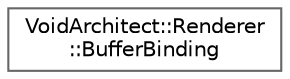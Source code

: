 digraph "Graphical Class Hierarchy"
{
 // LATEX_PDF_SIZE
  bgcolor="transparent";
  edge [fontname=Helvetica,fontsize=10,labelfontname=Helvetica,labelfontsize=10];
  node [fontname=Helvetica,fontsize=10,shape=box,height=0.2,width=0.4];
  rankdir="LR";
  Node0 [id="Node000000",label="VoidArchitect::Renderer\l::BufferBinding",height=0.2,width=0.4,color="grey40", fillcolor="white", style="filled",URL="$struct_void_architect_1_1_renderer_1_1_buffer_binding.html",tooltip=" "];
}
